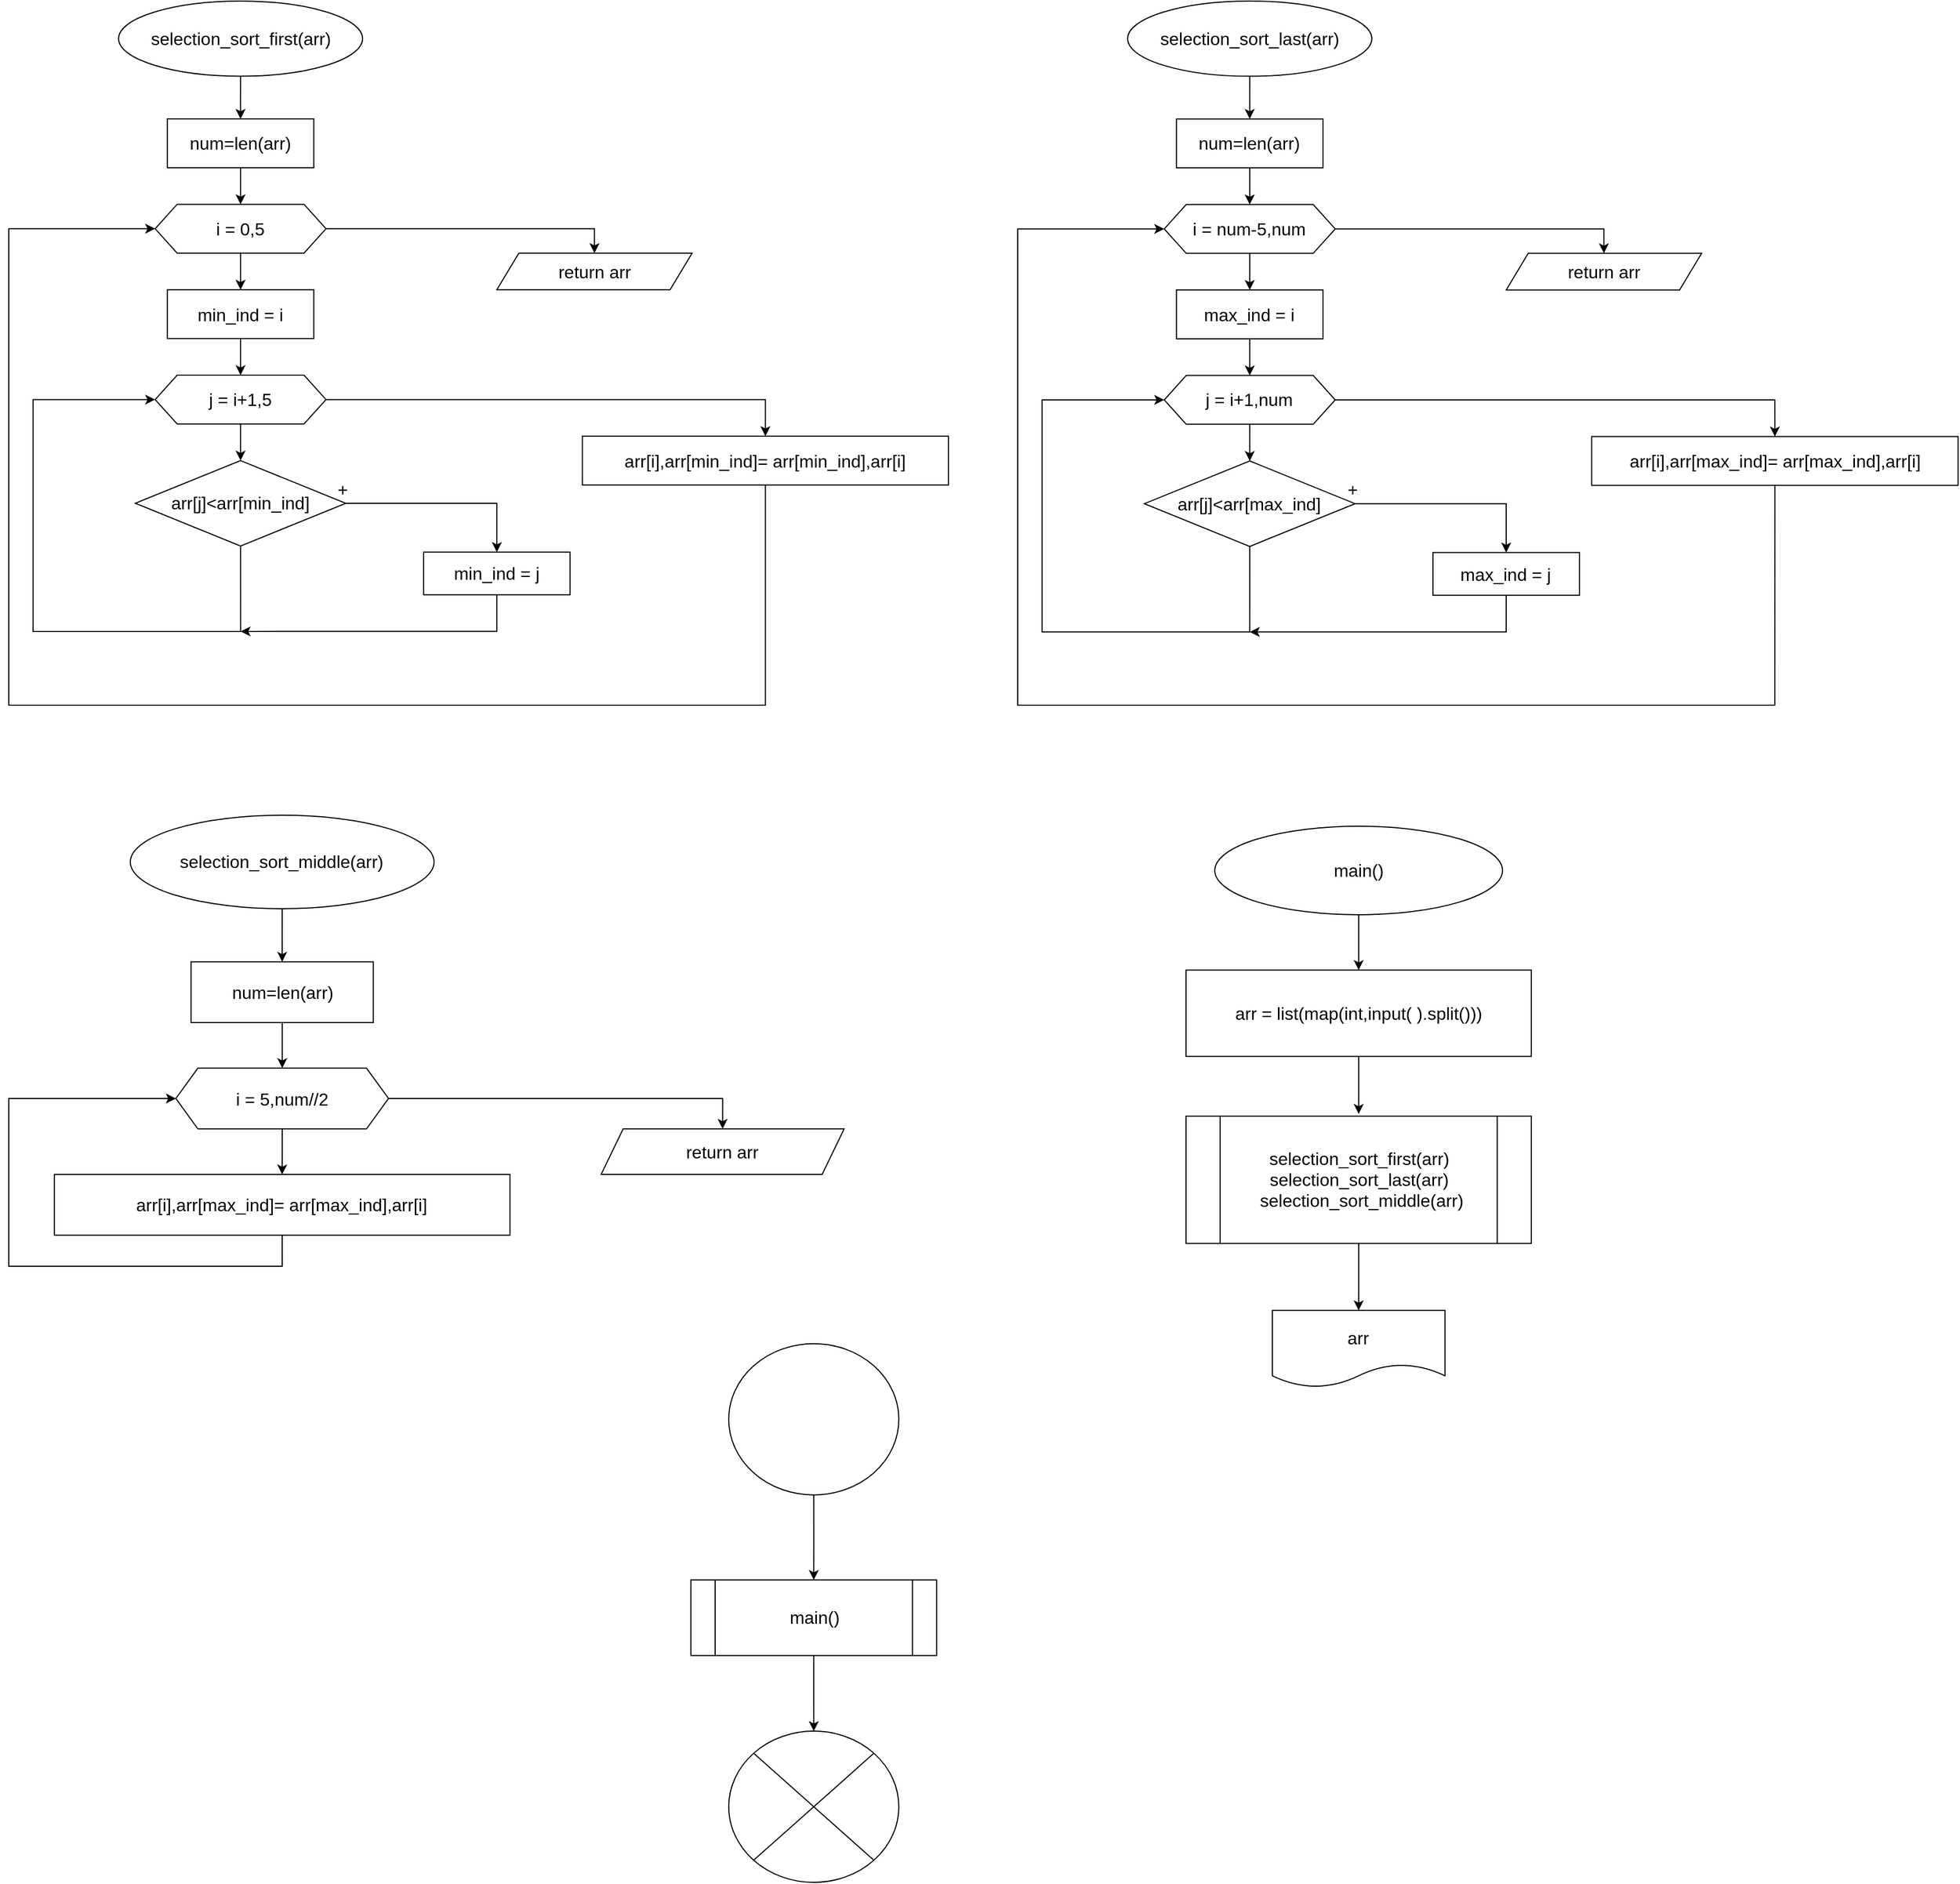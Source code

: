<mxfile version="22.1.0" type="github">
  <diagram id="C5RBs43oDa-KdzZeNtuy" name="Page-1">
    <mxGraphModel dx="1074" dy="2759" grid="1" gridSize="10" guides="1" tooltips="1" connect="1" arrows="1" fold="1" page="1" pageScale="1" pageWidth="827" pageHeight="1169" math="0" shadow="0">
      <root>
        <mxCell id="WIyWlLk6GJQsqaUBKTNV-0" />
        <mxCell id="WIyWlLk6GJQsqaUBKTNV-1" parent="WIyWlLk6GJQsqaUBKTNV-0" />
        <mxCell id="jFOZKxkyZ_nSKkQi_Ngb-89" value="" style="group" vertex="1" connectable="0" parent="WIyWlLk6GJQsqaUBKTNV-1">
          <mxGeometry x="1860" y="-1020" width="854.07" height="640" as="geometry" />
        </mxCell>
        <mxCell id="jFOZKxkyZ_nSKkQi_Ngb-4" value="" style="edgeStyle=orthogonalEdgeStyle;rounded=0;orthogonalLoop=1;jettySize=auto;html=1;fontSize=16;" edge="1" parent="jFOZKxkyZ_nSKkQi_Ngb-89" source="jFOZKxkyZ_nSKkQi_Ngb-1">
          <mxGeometry relative="1" as="geometry">
            <mxPoint x="210.667" y="107.081" as="targetPoint" />
          </mxGeometry>
        </mxCell>
        <mxCell id="jFOZKxkyZ_nSKkQi_Ngb-1" value="&lt;font style=&quot;font-size: 16px;&quot;&gt;selection_sort_first(arr)&lt;/font&gt;" style="ellipse;whiteSpace=wrap;html=1;fontSize=16;" vertex="1" parent="jFOZKxkyZ_nSKkQi_Ngb-89">
          <mxGeometry x="99.749" width="221.836" height="68.259" as="geometry" />
        </mxCell>
        <mxCell id="jFOZKxkyZ_nSKkQi_Ngb-5" value="&lt;font style=&quot;font-size: 16px;&quot;&gt;num=len(arr)&lt;/font&gt;" style="rounded=0;whiteSpace=wrap;html=1;fontSize=16;" vertex="1" parent="jFOZKxkyZ_nSKkQi_Ngb-89">
          <mxGeometry x="144.116" y="107.081" width="133.102" height="44.367" as="geometry" />
        </mxCell>
        <mxCell id="jFOZKxkyZ_nSKkQi_Ngb-6" value="&lt;font style=&quot;font-size: 16px;&quot;&gt;i = 0,5&lt;/font&gt;" style="shape=hexagon;perimeter=hexagonPerimeter2;whiteSpace=wrap;html=1;fixedSize=1;rounded=0;fontSize=16;" vertex="1" parent="jFOZKxkyZ_nSKkQi_Ngb-89">
          <mxGeometry x="133.024" y="184.724" width="155.285" height="44.367" as="geometry" />
        </mxCell>
        <mxCell id="jFOZKxkyZ_nSKkQi_Ngb-7" value="" style="edgeStyle=orthogonalEdgeStyle;rounded=0;orthogonalLoop=1;jettySize=auto;html=1;fontSize=16;" edge="1" parent="jFOZKxkyZ_nSKkQi_Ngb-89" source="jFOZKxkyZ_nSKkQi_Ngb-5" target="jFOZKxkyZ_nSKkQi_Ngb-6">
          <mxGeometry relative="1" as="geometry" />
        </mxCell>
        <mxCell id="jFOZKxkyZ_nSKkQi_Ngb-8" value="&lt;font style=&quot;font-size: 16px;&quot;&gt;min_ind = i&lt;/font&gt;" style="whiteSpace=wrap;html=1;rounded=0;fontSize=16;" vertex="1" parent="jFOZKxkyZ_nSKkQi_Ngb-89">
          <mxGeometry x="144.116" y="262.367" width="133.102" height="44.367" as="geometry" />
        </mxCell>
        <mxCell id="jFOZKxkyZ_nSKkQi_Ngb-9" value="" style="edgeStyle=orthogonalEdgeStyle;rounded=0;orthogonalLoop=1;jettySize=auto;html=1;fontSize=16;" edge="1" parent="jFOZKxkyZ_nSKkQi_Ngb-89" source="jFOZKxkyZ_nSKkQi_Ngb-6" target="jFOZKxkyZ_nSKkQi_Ngb-8">
          <mxGeometry relative="1" as="geometry" />
        </mxCell>
        <mxCell id="jFOZKxkyZ_nSKkQi_Ngb-12" value="&lt;font style=&quot;font-size: 16px;&quot;&gt;j = i+1,5&lt;/font&gt;" style="shape=hexagon;perimeter=hexagonPerimeter2;whiteSpace=wrap;html=1;fixedSize=1;rounded=0;fontSize=16;" vertex="1" parent="jFOZKxkyZ_nSKkQi_Ngb-89">
          <mxGeometry x="133.024" y="340.01" width="155.285" height="44.367" as="geometry" />
        </mxCell>
        <mxCell id="jFOZKxkyZ_nSKkQi_Ngb-11" value="" style="edgeStyle=orthogonalEdgeStyle;rounded=0;orthogonalLoop=1;jettySize=auto;html=1;entryX=0.5;entryY=0;entryDx=0;entryDy=0;fontSize=16;" edge="1" parent="jFOZKxkyZ_nSKkQi_Ngb-89" source="jFOZKxkyZ_nSKkQi_Ngb-8" target="jFOZKxkyZ_nSKkQi_Ngb-12">
          <mxGeometry relative="1" as="geometry" />
        </mxCell>
        <mxCell id="jFOZKxkyZ_nSKkQi_Ngb-19" style="edgeStyle=orthogonalEdgeStyle;rounded=0;orthogonalLoop=1;jettySize=auto;html=1;entryX=0;entryY=0.5;entryDx=0;entryDy=0;exitX=0.5;exitY=1;exitDx=0;exitDy=0;fontSize=16;" edge="1" parent="jFOZKxkyZ_nSKkQi_Ngb-89" source="jFOZKxkyZ_nSKkQi_Ngb-14" target="jFOZKxkyZ_nSKkQi_Ngb-12">
          <mxGeometry relative="1" as="geometry">
            <mxPoint x="-0.078" y="351.102" as="targetPoint" />
            <Array as="points">
              <mxPoint x="210.667" y="572.939" />
              <mxPoint x="22.106" y="572.939" />
              <mxPoint x="22.106" y="362.193" />
            </Array>
          </mxGeometry>
        </mxCell>
        <mxCell id="jFOZKxkyZ_nSKkQi_Ngb-14" value="&lt;font style=&quot;font-size: 16px;&quot;&gt;arr[j]&amp;lt;arr[min_ind]&lt;/font&gt;" style="rhombus;whiteSpace=wrap;html=1;fontSize=16;" vertex="1" parent="jFOZKxkyZ_nSKkQi_Ngb-89">
          <mxGeometry x="115.0" y="417.653" width="191.334" height="77.643" as="geometry" />
        </mxCell>
        <mxCell id="jFOZKxkyZ_nSKkQi_Ngb-13" style="edgeStyle=orthogonalEdgeStyle;rounded=0;orthogonalLoop=1;jettySize=auto;html=1;fontSize=16;" edge="1" parent="jFOZKxkyZ_nSKkQi_Ngb-89" source="jFOZKxkyZ_nSKkQi_Ngb-12" target="jFOZKxkyZ_nSKkQi_Ngb-14">
          <mxGeometry relative="1" as="geometry">
            <mxPoint x="210.667" y="417.653" as="targetPoint" />
          </mxGeometry>
        </mxCell>
        <mxCell id="jFOZKxkyZ_nSKkQi_Ngb-20" style="edgeStyle=orthogonalEdgeStyle;rounded=0;orthogonalLoop=1;jettySize=auto;html=1;exitX=0.5;exitY=1;exitDx=0;exitDy=0;fontSize=16;" edge="1" parent="jFOZKxkyZ_nSKkQi_Ngb-89" source="jFOZKxkyZ_nSKkQi_Ngb-16">
          <mxGeometry relative="1" as="geometry">
            <mxPoint x="210.667" y="572.939" as="targetPoint" />
            <Array as="points">
              <mxPoint x="443.595" y="572.939" />
            </Array>
          </mxGeometry>
        </mxCell>
        <mxCell id="jFOZKxkyZ_nSKkQi_Ngb-16" value="&lt;font style=&quot;font-size: 16px;&quot;&gt;min_ind = j&lt;/font&gt;" style="rounded=0;whiteSpace=wrap;html=1;fontSize=16;" vertex="1" parent="jFOZKxkyZ_nSKkQi_Ngb-89">
          <mxGeometry x="377.044" y="500.842" width="133.102" height="38.821" as="geometry" />
        </mxCell>
        <mxCell id="jFOZKxkyZ_nSKkQi_Ngb-17" style="edgeStyle=orthogonalEdgeStyle;rounded=0;orthogonalLoop=1;jettySize=auto;html=1;entryX=0.5;entryY=0;entryDx=0;entryDy=0;fontSize=16;" edge="1" parent="jFOZKxkyZ_nSKkQi_Ngb-89" source="jFOZKxkyZ_nSKkQi_Ngb-14" target="jFOZKxkyZ_nSKkQi_Ngb-16">
          <mxGeometry relative="1" as="geometry" />
        </mxCell>
        <mxCell id="jFOZKxkyZ_nSKkQi_Ngb-18" value="&lt;font style=&quot;font-size: 16px;&quot;&gt;+&lt;/font&gt;" style="text;html=1;align=center;verticalAlign=middle;resizable=0;points=[];autosize=1;fontSize=16;" vertex="1" parent="jFOZKxkyZ_nSKkQi_Ngb-89">
          <mxGeometry x="288.31" y="428.745" width="30" height="30" as="geometry" />
        </mxCell>
        <mxCell id="jFOZKxkyZ_nSKkQi_Ngb-24" style="edgeStyle=orthogonalEdgeStyle;rounded=0;orthogonalLoop=1;jettySize=auto;html=1;entryX=0;entryY=0.5;entryDx=0;entryDy=0;fontSize=16;" edge="1" parent="jFOZKxkyZ_nSKkQi_Ngb-89" source="jFOZKxkyZ_nSKkQi_Ngb-23" target="jFOZKxkyZ_nSKkQi_Ngb-6">
          <mxGeometry relative="1" as="geometry">
            <mxPoint x="687.615" y="439.836" as="sourcePoint" />
            <Array as="points">
              <mxPoint x="687.693" y="640" />
              <mxPoint y="640" />
              <mxPoint y="207.418" />
            </Array>
          </mxGeometry>
        </mxCell>
        <mxCell id="jFOZKxkyZ_nSKkQi_Ngb-23" value="&lt;font style=&quot;font-size: 16px;&quot;&gt;arr[i],arr[min_ind]= arr[min_ind],arr[i]&lt;/font&gt;" style="rounded=0;whiteSpace=wrap;html=1;fontSize=16;" vertex="1" parent="jFOZKxkyZ_nSKkQi_Ngb-89">
          <mxGeometry x="521.315" y="395.469" width="332.755" height="44.367" as="geometry" />
        </mxCell>
        <mxCell id="jFOZKxkyZ_nSKkQi_Ngb-21" style="edgeStyle=orthogonalEdgeStyle;rounded=0;orthogonalLoop=1;jettySize=auto;html=1;exitX=1;exitY=0.5;exitDx=0;exitDy=0;fontSize=16;" edge="1" parent="jFOZKxkyZ_nSKkQi_Ngb-89" source="jFOZKxkyZ_nSKkQi_Ngb-12" target="jFOZKxkyZ_nSKkQi_Ngb-23">
          <mxGeometry relative="1" as="geometry">
            <mxPoint x="687.615" y="395.469" as="targetPoint" />
          </mxGeometry>
        </mxCell>
        <mxCell id="jFOZKxkyZ_nSKkQi_Ngb-26" value="&lt;font style=&quot;font-size: 16px;&quot;&gt;return arr&lt;/font&gt;" style="shape=parallelogram;perimeter=parallelogramPerimeter;whiteSpace=wrap;html=1;fixedSize=1;fontSize=16;" vertex="1" parent="jFOZKxkyZ_nSKkQi_Ngb-89">
          <mxGeometry x="443.595" y="229.091" width="177.469" height="33.276" as="geometry" />
        </mxCell>
        <mxCell id="jFOZKxkyZ_nSKkQi_Ngb-25" style="edgeStyle=orthogonalEdgeStyle;rounded=0;orthogonalLoop=1;jettySize=auto;html=1;exitX=1;exitY=0.5;exitDx=0;exitDy=0;entryX=0.5;entryY=0;entryDx=0;entryDy=0;fontSize=16;" edge="1" parent="jFOZKxkyZ_nSKkQi_Ngb-89" source="jFOZKxkyZ_nSKkQi_Ngb-6" target="jFOZKxkyZ_nSKkQi_Ngb-26">
          <mxGeometry relative="1" as="geometry">
            <mxPoint x="476.871" y="206.907" as="targetPoint" />
          </mxGeometry>
        </mxCell>
        <mxCell id="jFOZKxkyZ_nSKkQi_Ngb-90" value="" style="group" vertex="1" connectable="0" parent="WIyWlLk6GJQsqaUBKTNV-1">
          <mxGeometry x="2777" y="-1020" width="854.75" height="640" as="geometry" />
        </mxCell>
        <mxCell id="jFOZKxkyZ_nSKkQi_Ngb-27" value="" style="edgeStyle=orthogonalEdgeStyle;rounded=0;orthogonalLoop=1;jettySize=auto;html=1;fontSize=16;" edge="1" parent="jFOZKxkyZ_nSKkQi_Ngb-90" source="jFOZKxkyZ_nSKkQi_Ngb-28">
          <mxGeometry relative="1" as="geometry">
            <mxPoint x="210.912" y="107.166" as="targetPoint" />
          </mxGeometry>
        </mxCell>
        <mxCell id="jFOZKxkyZ_nSKkQi_Ngb-28" value="&lt;font style=&quot;font-size: 16px;&quot;&gt;selection_sort_last(arr)&lt;/font&gt;" style="ellipse;whiteSpace=wrap;html=1;fontSize=16;" vertex="1" parent="jFOZKxkyZ_nSKkQi_Ngb-90">
          <mxGeometry x="99.906" width="222.013" height="68.314" as="geometry" />
        </mxCell>
        <mxCell id="jFOZKxkyZ_nSKkQi_Ngb-30" value="&lt;font style=&quot;font-size: 16px;&quot;&gt;num=len(arr)&lt;/font&gt;" style="rounded=0;whiteSpace=wrap;html=1;fontSize=16;" vertex="1" parent="jFOZKxkyZ_nSKkQi_Ngb-90">
          <mxGeometry x="144.308" y="107.166" width="133.208" height="44.403" as="geometry" />
        </mxCell>
        <mxCell id="jFOZKxkyZ_nSKkQi_Ngb-33" value="&lt;font style=&quot;font-size: 16px;&quot;&gt;i = num-5,num&lt;/font&gt;" style="shape=hexagon;perimeter=hexagonPerimeter2;whiteSpace=wrap;html=1;fixedSize=1;rounded=0;fontSize=16;" vertex="1" parent="jFOZKxkyZ_nSKkQi_Ngb-90">
          <mxGeometry x="133.208" y="184.871" width="155.409" height="44.403" as="geometry" />
        </mxCell>
        <mxCell id="jFOZKxkyZ_nSKkQi_Ngb-29" value="" style="edgeStyle=orthogonalEdgeStyle;rounded=0;orthogonalLoop=1;jettySize=auto;html=1;fontSize=16;" edge="1" parent="jFOZKxkyZ_nSKkQi_Ngb-90" source="jFOZKxkyZ_nSKkQi_Ngb-30" target="jFOZKxkyZ_nSKkQi_Ngb-33">
          <mxGeometry relative="1" as="geometry" />
        </mxCell>
        <mxCell id="jFOZKxkyZ_nSKkQi_Ngb-35" value="&lt;font style=&quot;font-size: 16px;&quot;&gt;max_ind = i&lt;/font&gt;" style="whiteSpace=wrap;html=1;rounded=0;fontSize=16;" vertex="1" parent="jFOZKxkyZ_nSKkQi_Ngb-90">
          <mxGeometry x="144.308" y="262.576" width="133.208" height="44.403" as="geometry" />
        </mxCell>
        <mxCell id="jFOZKxkyZ_nSKkQi_Ngb-31" value="" style="edgeStyle=orthogonalEdgeStyle;rounded=0;orthogonalLoop=1;jettySize=auto;html=1;fontSize=16;" edge="1" parent="jFOZKxkyZ_nSKkQi_Ngb-90" source="jFOZKxkyZ_nSKkQi_Ngb-33" target="jFOZKxkyZ_nSKkQi_Ngb-35">
          <mxGeometry relative="1" as="geometry" />
        </mxCell>
        <mxCell id="jFOZKxkyZ_nSKkQi_Ngb-38" value="&lt;font style=&quot;font-size: 16px;&quot;&gt;j = i+1,num&lt;/font&gt;" style="shape=hexagon;perimeter=hexagonPerimeter2;whiteSpace=wrap;html=1;fixedSize=1;rounded=0;fontSize=16;" vertex="1" parent="jFOZKxkyZ_nSKkQi_Ngb-90">
          <mxGeometry x="133.208" y="340.281" width="155.409" height="44.403" as="geometry" />
        </mxCell>
        <mxCell id="jFOZKxkyZ_nSKkQi_Ngb-34" value="" style="edgeStyle=orthogonalEdgeStyle;rounded=0;orthogonalLoop=1;jettySize=auto;html=1;entryX=0.5;entryY=0;entryDx=0;entryDy=0;fontSize=16;" edge="1" parent="jFOZKxkyZ_nSKkQi_Ngb-90" source="jFOZKxkyZ_nSKkQi_Ngb-35" target="jFOZKxkyZ_nSKkQi_Ngb-38">
          <mxGeometry relative="1" as="geometry" />
        </mxCell>
        <mxCell id="jFOZKxkyZ_nSKkQi_Ngb-40" style="edgeStyle=orthogonalEdgeStyle;rounded=0;orthogonalLoop=1;jettySize=auto;html=1;entryX=0;entryY=0.5;entryDx=0;entryDy=0;exitX=0.5;exitY=1;exitDx=0;exitDy=0;fontSize=16;" edge="1" parent="jFOZKxkyZ_nSKkQi_Ngb-90" source="jFOZKxkyZ_nSKkQi_Ngb-41" target="jFOZKxkyZ_nSKkQi_Ngb-38">
          <mxGeometry relative="1" as="geometry">
            <mxPoint y="351.382" as="targetPoint" />
            <Array as="points">
              <mxPoint x="210.912" y="573.396" />
              <mxPoint x="22.201" y="573.396" />
              <mxPoint x="22.201" y="362.482" />
            </Array>
          </mxGeometry>
        </mxCell>
        <mxCell id="jFOZKxkyZ_nSKkQi_Ngb-41" value="&lt;font style=&quot;font-size: 16px;&quot;&gt;arr[j]&amp;lt;arr[max_ind]&lt;/font&gt;" style="rhombus;whiteSpace=wrap;html=1;fontSize=16;" vertex="1" parent="jFOZKxkyZ_nSKkQi_Ngb-90">
          <mxGeometry x="115.169" y="417.986" width="191.486" height="77.705" as="geometry" />
        </mxCell>
        <mxCell id="jFOZKxkyZ_nSKkQi_Ngb-36" style="edgeStyle=orthogonalEdgeStyle;rounded=0;orthogonalLoop=1;jettySize=auto;html=1;fontSize=16;" edge="1" parent="jFOZKxkyZ_nSKkQi_Ngb-90" source="jFOZKxkyZ_nSKkQi_Ngb-38" target="jFOZKxkyZ_nSKkQi_Ngb-41">
          <mxGeometry relative="1" as="geometry">
            <mxPoint x="210.912" y="417.986" as="targetPoint" />
          </mxGeometry>
        </mxCell>
        <mxCell id="jFOZKxkyZ_nSKkQi_Ngb-42" style="edgeStyle=orthogonalEdgeStyle;rounded=0;orthogonalLoop=1;jettySize=auto;html=1;exitX=0.5;exitY=1;exitDx=0;exitDy=0;fontSize=16;" edge="1" parent="jFOZKxkyZ_nSKkQi_Ngb-90" source="jFOZKxkyZ_nSKkQi_Ngb-43">
          <mxGeometry relative="1" as="geometry">
            <mxPoint x="210.912" y="573.396" as="targetPoint" />
            <Array as="points">
              <mxPoint x="444.026" y="573.396" />
            </Array>
          </mxGeometry>
        </mxCell>
        <mxCell id="jFOZKxkyZ_nSKkQi_Ngb-43" value="&lt;font style=&quot;font-size: 16px;&quot;&gt;max_ind = j&lt;/font&gt;" style="rounded=0;whiteSpace=wrap;html=1;fontSize=16;" vertex="1" parent="jFOZKxkyZ_nSKkQi_Ngb-90">
          <mxGeometry x="377.422" y="501.241" width="133.208" height="38.852" as="geometry" />
        </mxCell>
        <mxCell id="jFOZKxkyZ_nSKkQi_Ngb-39" style="edgeStyle=orthogonalEdgeStyle;rounded=0;orthogonalLoop=1;jettySize=auto;html=1;entryX=0.5;entryY=0;entryDx=0;entryDy=0;fontSize=16;" edge="1" parent="jFOZKxkyZ_nSKkQi_Ngb-90" source="jFOZKxkyZ_nSKkQi_Ngb-41" target="jFOZKxkyZ_nSKkQi_Ngb-43">
          <mxGeometry relative="1" as="geometry" />
        </mxCell>
        <mxCell id="jFOZKxkyZ_nSKkQi_Ngb-44" value="&lt;font style=&quot;font-size: 16px;&quot;&gt;+&lt;/font&gt;" style="text;html=1;align=center;verticalAlign=middle;resizable=0;points=[];autosize=1;fontSize=16;" vertex="1" parent="jFOZKxkyZ_nSKkQi_Ngb-90">
          <mxGeometry x="288.617" y="429.087" width="30" height="30" as="geometry" />
        </mxCell>
        <mxCell id="jFOZKxkyZ_nSKkQi_Ngb-45" style="edgeStyle=orthogonalEdgeStyle;rounded=0;orthogonalLoop=1;jettySize=auto;html=1;exitX=0.5;exitY=1;exitDx=0;exitDy=0;entryX=0;entryY=0.5;entryDx=0;entryDy=0;fontSize=16;" edge="1" parent="jFOZKxkyZ_nSKkQi_Ngb-90" source="jFOZKxkyZ_nSKkQi_Ngb-46" target="jFOZKxkyZ_nSKkQi_Ngb-33">
          <mxGeometry relative="1" as="geometry">
            <Array as="points">
              <mxPoint x="688.24" y="640" />
              <mxPoint y="640" />
              <mxPoint y="207.073" />
            </Array>
          </mxGeometry>
        </mxCell>
        <mxCell id="jFOZKxkyZ_nSKkQi_Ngb-46" value="&lt;font style=&quot;font-size: 16px;&quot;&gt;arr[i],arr[max_ind]= arr[max_ind],arr[i]&lt;/font&gt;" style="rounded=0;whiteSpace=wrap;html=1;fontSize=16;" vertex="1" parent="jFOZKxkyZ_nSKkQi_Ngb-90">
          <mxGeometry x="521.731" y="395.785" width="333.019" height="44.403" as="geometry" />
        </mxCell>
        <mxCell id="jFOZKxkyZ_nSKkQi_Ngb-37" style="edgeStyle=orthogonalEdgeStyle;rounded=0;orthogonalLoop=1;jettySize=auto;html=1;exitX=1;exitY=0.5;exitDx=0;exitDy=0;entryX=0.5;entryY=0;entryDx=0;entryDy=0;fontSize=16;" edge="1" parent="jFOZKxkyZ_nSKkQi_Ngb-90" source="jFOZKxkyZ_nSKkQi_Ngb-38" target="jFOZKxkyZ_nSKkQi_Ngb-46">
          <mxGeometry relative="1" as="geometry">
            <mxPoint x="566.133" y="362.482" as="targetPoint" />
          </mxGeometry>
        </mxCell>
        <mxCell id="jFOZKxkyZ_nSKkQi_Ngb-47" value="&lt;font style=&quot;font-size: 16px;&quot;&gt;return arr&lt;/font&gt;" style="shape=parallelogram;perimeter=parallelogramPerimeter;whiteSpace=wrap;html=1;fixedSize=1;fontSize=16;" vertex="1" parent="jFOZKxkyZ_nSKkQi_Ngb-90">
          <mxGeometry x="444.026" y="229.274" width="177.61" height="33.302" as="geometry" />
        </mxCell>
        <mxCell id="jFOZKxkyZ_nSKkQi_Ngb-32" style="edgeStyle=orthogonalEdgeStyle;rounded=0;orthogonalLoop=1;jettySize=auto;html=1;exitX=1;exitY=0.5;exitDx=0;exitDy=0;entryX=0.5;entryY=0;entryDx=0;entryDy=0;fontSize=16;" edge="1" parent="jFOZKxkyZ_nSKkQi_Ngb-90" source="jFOZKxkyZ_nSKkQi_Ngb-33" target="jFOZKxkyZ_nSKkQi_Ngb-47">
          <mxGeometry relative="1" as="geometry">
            <mxPoint x="477.328" y="207.073" as="targetPoint" />
          </mxGeometry>
        </mxCell>
        <mxCell id="jFOZKxkyZ_nSKkQi_Ngb-91" value="" style="group;fontSize=16;" vertex="1" connectable="0" parent="WIyWlLk6GJQsqaUBKTNV-1">
          <mxGeometry x="1860" y="-280" width="759.26" height="410" as="geometry" />
        </mxCell>
        <mxCell id="jFOZKxkyZ_nSKkQi_Ngb-48" value="" style="edgeStyle=orthogonalEdgeStyle;rounded=0;orthogonalLoop=1;jettySize=auto;html=1;fontSize=16;" edge="1" parent="jFOZKxkyZ_nSKkQi_Ngb-91" source="jFOZKxkyZ_nSKkQi_Ngb-49">
          <mxGeometry relative="1" as="geometry">
            <mxPoint x="248.485" y="133.271" as="targetPoint" />
          </mxGeometry>
        </mxCell>
        <mxCell id="jFOZKxkyZ_nSKkQi_Ngb-49" value="&lt;font style=&quot;font-size: 16px;&quot;&gt;selection_sort_middle(arr)&lt;/font&gt;" style="ellipse;whiteSpace=wrap;html=1;fontSize=16;" vertex="1" parent="jFOZKxkyZ_nSKkQi_Ngb-91">
          <mxGeometry x="110.438" width="276.095" height="84.954" as="geometry" />
        </mxCell>
        <mxCell id="jFOZKxkyZ_nSKkQi_Ngb-51" value="&lt;font style=&quot;font-size: 16px;&quot;&gt;num=len(arr)&lt;/font&gt;" style="rounded=0;whiteSpace=wrap;html=1;fontSize=16;" vertex="1" parent="jFOZKxkyZ_nSKkQi_Ngb-91">
          <mxGeometry x="165.657" y="133.271" width="165.657" height="55.219" as="geometry" />
        </mxCell>
        <mxCell id="jFOZKxkyZ_nSKkQi_Ngb-54" value="&lt;font style=&quot;font-size: 16px;&quot;&gt;i = 5,num//2&lt;/font&gt;" style="shape=hexagon;perimeter=hexagonPerimeter2;whiteSpace=wrap;html=1;fixedSize=1;rounded=0;fontSize=16;" vertex="1" parent="jFOZKxkyZ_nSKkQi_Ngb-91">
          <mxGeometry x="151.852" y="229.904" width="193.266" height="55.219" as="geometry" />
        </mxCell>
        <mxCell id="jFOZKxkyZ_nSKkQi_Ngb-50" value="" style="edgeStyle=orthogonalEdgeStyle;rounded=0;orthogonalLoop=1;jettySize=auto;html=1;fontSize=16;" edge="1" parent="jFOZKxkyZ_nSKkQi_Ngb-91" source="jFOZKxkyZ_nSKkQi_Ngb-51" target="jFOZKxkyZ_nSKkQi_Ngb-54">
          <mxGeometry relative="1" as="geometry" />
        </mxCell>
        <mxCell id="jFOZKxkyZ_nSKkQi_Ngb-68" value="&lt;font style=&quot;font-size: 16px;&quot;&gt;return arr&lt;/font&gt;" style="shape=parallelogram;perimeter=parallelogramPerimeter;whiteSpace=wrap;html=1;fixedSize=1;fontSize=16;" vertex="1" parent="jFOZKxkyZ_nSKkQi_Ngb-91">
          <mxGeometry x="538.384" y="285.123" width="220.876" height="41.414" as="geometry" />
        </mxCell>
        <mxCell id="jFOZKxkyZ_nSKkQi_Ngb-53" style="edgeStyle=orthogonalEdgeStyle;rounded=0;orthogonalLoop=1;jettySize=auto;html=1;exitX=1;exitY=0.5;exitDx=0;exitDy=0;entryX=0.5;entryY=0;entryDx=0;entryDy=0;fontSize=16;" edge="1" parent="jFOZKxkyZ_nSKkQi_Ngb-91" source="jFOZKxkyZ_nSKkQi_Ngb-54" target="jFOZKxkyZ_nSKkQi_Ngb-68">
          <mxGeometry relative="1" as="geometry">
            <mxPoint x="579.799" y="257.513" as="targetPoint" />
          </mxGeometry>
        </mxCell>
        <mxCell id="jFOZKxkyZ_nSKkQi_Ngb-70" style="edgeStyle=orthogonalEdgeStyle;rounded=0;orthogonalLoop=1;jettySize=auto;html=1;exitX=0.5;exitY=1;exitDx=0;exitDy=0;entryX=0;entryY=0.5;entryDx=0;entryDy=0;" edge="1" parent="jFOZKxkyZ_nSKkQi_Ngb-91" source="jFOZKxkyZ_nSKkQi_Ngb-69" target="jFOZKxkyZ_nSKkQi_Ngb-54">
          <mxGeometry relative="1" as="geometry">
            <Array as="points">
              <mxPoint x="248.485" y="410" />
              <mxPoint y="410" />
              <mxPoint y="258.148" />
            </Array>
          </mxGeometry>
        </mxCell>
        <mxCell id="jFOZKxkyZ_nSKkQi_Ngb-69" value="&lt;font style=&quot;font-size: 16px;&quot;&gt;arr[i],arr[max_ind]= arr[max_ind],arr[i]&lt;/font&gt;" style="rounded=0;whiteSpace=wrap;html=1;fontSize=16;" vertex="1" parent="jFOZKxkyZ_nSKkQi_Ngb-91">
          <mxGeometry x="41.414" y="326.537" width="414.142" height="55.219" as="geometry" />
        </mxCell>
        <mxCell id="jFOZKxkyZ_nSKkQi_Ngb-52" value="" style="edgeStyle=orthogonalEdgeStyle;rounded=0;orthogonalLoop=1;jettySize=auto;html=1;fontSize=16;" edge="1" parent="jFOZKxkyZ_nSKkQi_Ngb-91" source="jFOZKxkyZ_nSKkQi_Ngb-54" target="jFOZKxkyZ_nSKkQi_Ngb-69">
          <mxGeometry relative="1" as="geometry">
            <mxPoint x="248.577" y="326.537" as="targetPoint" />
          </mxGeometry>
        </mxCell>
        <mxCell id="jFOZKxkyZ_nSKkQi_Ngb-92" value="" style="group" vertex="1" connectable="0" parent="WIyWlLk6GJQsqaUBKTNV-1">
          <mxGeometry x="2930" y="-270" width="313.85" height="510" as="geometry" />
        </mxCell>
        <mxCell id="jFOZKxkyZ_nSKkQi_Ngb-72" value="&lt;font style=&quot;font-size: 16px;&quot;&gt;main()&lt;/font&gt;" style="ellipse;whiteSpace=wrap;html=1;fontSize=16;" vertex="1" parent="jFOZKxkyZ_nSKkQi_Ngb-92">
          <mxGeometry x="26.154" width="261.542" height="80.475" as="geometry" />
        </mxCell>
        <mxCell id="jFOZKxkyZ_nSKkQi_Ngb-75" style="edgeStyle=orthogonalEdgeStyle;rounded=0;orthogonalLoop=1;jettySize=auto;html=1;" edge="1" parent="jFOZKxkyZ_nSKkQi_Ngb-92" source="jFOZKxkyZ_nSKkQi_Ngb-74">
          <mxGeometry relative="1" as="geometry">
            <mxPoint x="156.925" y="261.538" as="targetPoint" />
          </mxGeometry>
        </mxCell>
        <mxCell id="jFOZKxkyZ_nSKkQi_Ngb-74" value="&lt;font style=&quot;font-size: 16px;&quot;&gt;arr = list(map(int,input( ).split()))&lt;/font&gt;" style="rounded=0;whiteSpace=wrap;html=1;" vertex="1" parent="jFOZKxkyZ_nSKkQi_Ngb-92">
          <mxGeometry y="130.769" width="313.85" height="78.462" as="geometry" />
        </mxCell>
        <mxCell id="jFOZKxkyZ_nSKkQi_Ngb-73" style="edgeStyle=orthogonalEdgeStyle;rounded=0;orthogonalLoop=1;jettySize=auto;html=1;" edge="1" parent="jFOZKxkyZ_nSKkQi_Ngb-92" source="jFOZKxkyZ_nSKkQi_Ngb-72" target="jFOZKxkyZ_nSKkQi_Ngb-74">
          <mxGeometry relative="1" as="geometry">
            <mxPoint x="156.925" y="156.923" as="targetPoint" />
          </mxGeometry>
        </mxCell>
        <mxCell id="jFOZKxkyZ_nSKkQi_Ngb-76" value="&lt;div&gt;&lt;font style=&quot;font-size: 16px;&quot;&gt;selection_sort_first(arr)&lt;/font&gt;&lt;/div&gt;&lt;div&gt;&lt;font style=&quot;font-size: 16px;&quot;&gt;selection_sort_last(arr)&lt;/font&gt;&lt;/div&gt;&lt;font style=&quot;font-size: 16px;&quot;&gt;&amp;nbsp;selection_sort_middle(arr)&lt;/font&gt;" style="shape=process;whiteSpace=wrap;html=1;backgroundOutline=1;" vertex="1" parent="jFOZKxkyZ_nSKkQi_Ngb-92">
          <mxGeometry y="263.552" width="313.85" height="115.678" as="geometry" />
        </mxCell>
        <mxCell id="jFOZKxkyZ_nSKkQi_Ngb-78" value="&lt;font style=&quot;font-size: 16px;&quot;&gt;arr&lt;/font&gt;" style="shape=document;whiteSpace=wrap;html=1;boundedLbl=1;" vertex="1" parent="jFOZKxkyZ_nSKkQi_Ngb-92">
          <mxGeometry x="78.463" y="440.091" width="156.925" height="69.909" as="geometry" />
        </mxCell>
        <mxCell id="jFOZKxkyZ_nSKkQi_Ngb-77" style="edgeStyle=orthogonalEdgeStyle;rounded=0;orthogonalLoop=1;jettySize=auto;html=1;entryX=0.5;entryY=0;entryDx=0;entryDy=0;" edge="1" parent="jFOZKxkyZ_nSKkQi_Ngb-92" source="jFOZKxkyZ_nSKkQi_Ngb-76" target="jFOZKxkyZ_nSKkQi_Ngb-78">
          <mxGeometry relative="1" as="geometry">
            <mxPoint x="156.925" y="444.615" as="targetPoint" />
          </mxGeometry>
        </mxCell>
        <mxCell id="jFOZKxkyZ_nSKkQi_Ngb-93" value="" style="group" vertex="1" connectable="0" parent="WIyWlLk6GJQsqaUBKTNV-1">
          <mxGeometry x="2480" y="200.38" width="223.33" height="489.62" as="geometry" />
        </mxCell>
        <mxCell id="jFOZKxkyZ_nSKkQi_Ngb-79" value="" style="ellipse;whiteSpace=wrap;html=1;" vertex="1" parent="jFOZKxkyZ_nSKkQi_Ngb-93">
          <mxGeometry x="34.358" width="154.613" height="137.437" as="geometry" />
        </mxCell>
        <mxCell id="jFOZKxkyZ_nSKkQi_Ngb-82" style="edgeStyle=orthogonalEdgeStyle;rounded=0;orthogonalLoop=1;jettySize=auto;html=1;" edge="1" parent="jFOZKxkyZ_nSKkQi_Ngb-93" source="jFOZKxkyZ_nSKkQi_Ngb-81">
          <mxGeometry relative="1" as="geometry">
            <mxPoint x="111.665" y="352.183" as="targetPoint" />
          </mxGeometry>
        </mxCell>
        <mxCell id="jFOZKxkyZ_nSKkQi_Ngb-81" value="&lt;font style=&quot;font-size: 16px;&quot;&gt;main()&lt;/font&gt;" style="shape=process;whiteSpace=wrap;html=1;backgroundOutline=1;" vertex="1" parent="jFOZKxkyZ_nSKkQi_Ngb-93">
          <mxGeometry y="214.746" width="223.33" height="68.719" as="geometry" />
        </mxCell>
        <mxCell id="jFOZKxkyZ_nSKkQi_Ngb-80" style="edgeStyle=orthogonalEdgeStyle;rounded=0;orthogonalLoop=1;jettySize=auto;html=1;" edge="1" parent="jFOZKxkyZ_nSKkQi_Ngb-93" source="jFOZKxkyZ_nSKkQi_Ngb-79" target="jFOZKxkyZ_nSKkQi_Ngb-81">
          <mxGeometry relative="1" as="geometry">
            <mxPoint x="111.665" y="214.746" as="targetPoint" />
          </mxGeometry>
        </mxCell>
        <mxCell id="jFOZKxkyZ_nSKkQi_Ngb-83" value="" style="ellipse;whiteSpace=wrap;html=1;" vertex="1" parent="jFOZKxkyZ_nSKkQi_Ngb-93">
          <mxGeometry x="34.358" y="352.183" width="154.613" height="137.437" as="geometry" />
        </mxCell>
        <mxCell id="jFOZKxkyZ_nSKkQi_Ngb-87" value="" style="endArrow=none;html=1;rounded=0;entryX=1;entryY=0;entryDx=0;entryDy=0;exitX=0;exitY=1;exitDx=0;exitDy=0;" edge="1" parent="jFOZKxkyZ_nSKkQi_Ngb-93" source="jFOZKxkyZ_nSKkQi_Ngb-83" target="jFOZKxkyZ_nSKkQi_Ngb-83">
          <mxGeometry width="50" height="50" relative="1" as="geometry">
            <mxPoint x="257.688" y="420.901" as="sourcePoint" />
            <mxPoint x="343.585" y="335.003" as="targetPoint" />
          </mxGeometry>
        </mxCell>
        <mxCell id="jFOZKxkyZ_nSKkQi_Ngb-88" value="" style="endArrow=none;html=1;rounded=0;entryX=0;entryY=0;entryDx=0;entryDy=0;exitX=1;exitY=1;exitDx=0;exitDy=0;" edge="1" parent="jFOZKxkyZ_nSKkQi_Ngb-93" source="jFOZKxkyZ_nSKkQi_Ngb-83" target="jFOZKxkyZ_nSKkQi_Ngb-83">
          <mxGeometry width="50" height="50" relative="1" as="geometry">
            <mxPoint x="257.688" y="420.901" as="sourcePoint" />
            <mxPoint x="343.585" y="335.003" as="targetPoint" />
          </mxGeometry>
        </mxCell>
      </root>
    </mxGraphModel>
  </diagram>
</mxfile>

